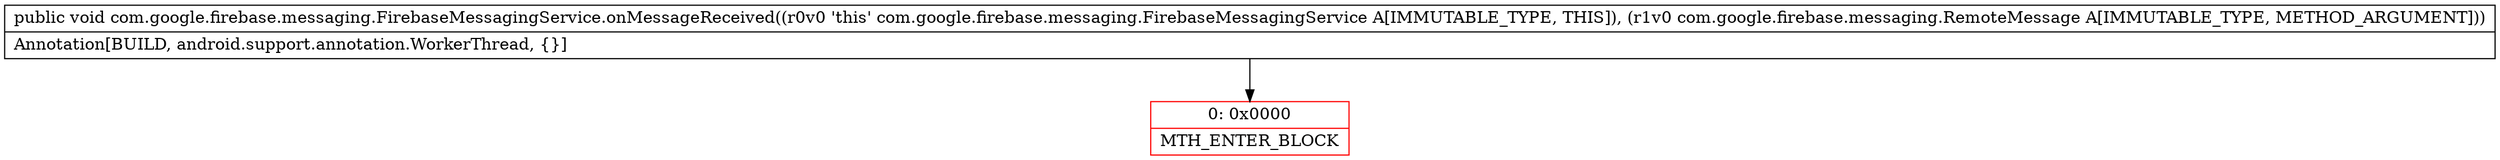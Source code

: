 digraph "CFG forcom.google.firebase.messaging.FirebaseMessagingService.onMessageReceived(Lcom\/google\/firebase\/messaging\/RemoteMessage;)V" {
subgraph cluster_Region_394103456 {
label = "R(0)";
node [shape=record,color=blue];
}
Node_0 [shape=record,color=red,label="{0\:\ 0x0000|MTH_ENTER_BLOCK\l}"];
MethodNode[shape=record,label="{public void com.google.firebase.messaging.FirebaseMessagingService.onMessageReceived((r0v0 'this' com.google.firebase.messaging.FirebaseMessagingService A[IMMUTABLE_TYPE, THIS]), (r1v0 com.google.firebase.messaging.RemoteMessage A[IMMUTABLE_TYPE, METHOD_ARGUMENT]))  | Annotation[BUILD, android.support.annotation.WorkerThread, \{\}]\l}"];
MethodNode -> Node_0;
}


